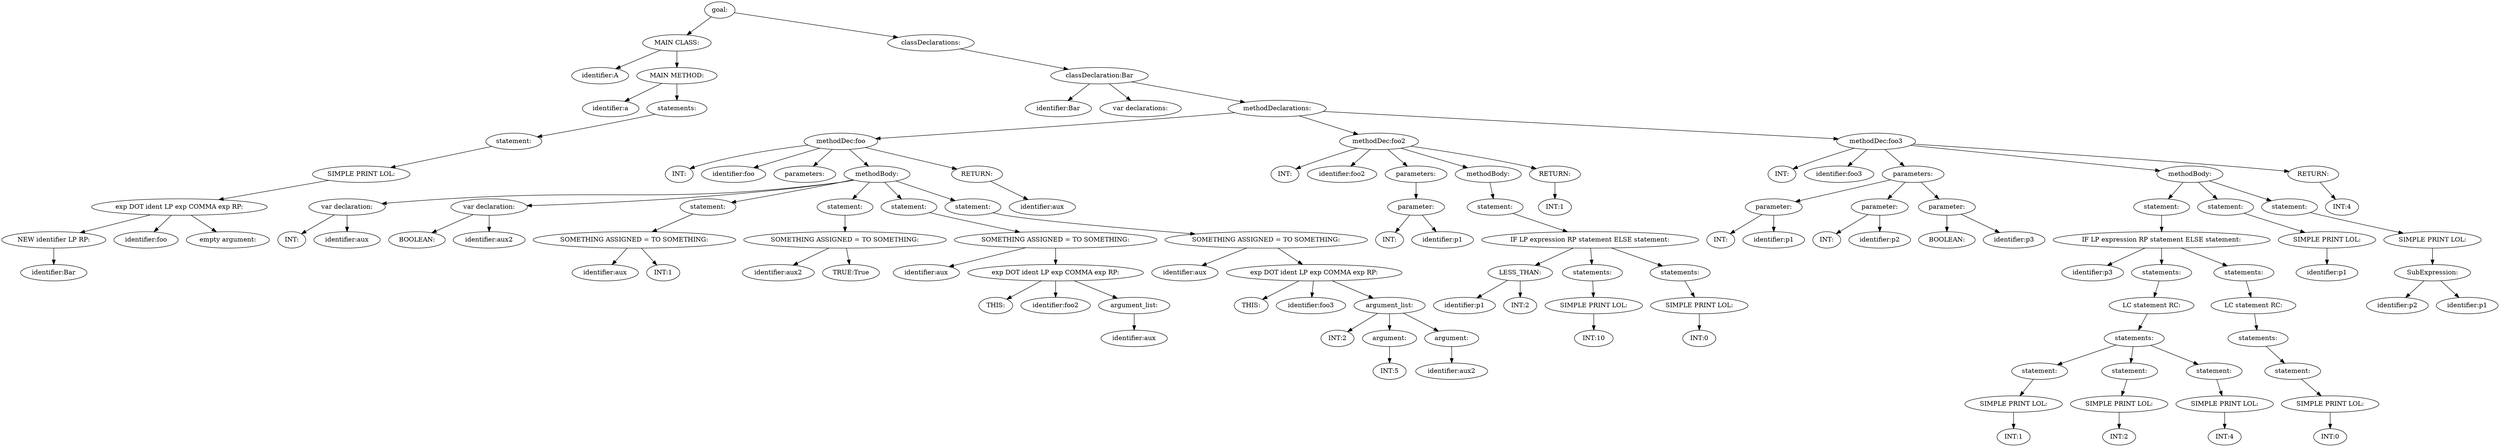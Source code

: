 digraph {
n0 [label="goal:"];
n1 [label="MAIN CLASS:"];
n2 [label="identifier:A"];
n1 -> n2
n3 [label="MAIN METHOD:"];
n4 [label="identifier:a"];
n3 -> n4
n5 [label="statements:"];
n6 [label="statement:"];
n7 [label="SIMPLE PRINT LOL:"];
n8 [label="exp DOT ident LP exp COMMA exp RP:"];
n9 [label="NEW identifier LP RP:"];
n10 [label="identifier:Bar"];
n9 -> n10
n8 -> n9
n11 [label="identifier:foo"];
n8 -> n11
n12 [label="empty argument:"];
n8 -> n12
n7 -> n8
n6 -> n7
n5 -> n6
n3 -> n5
n1 -> n3
n0 -> n1
n13 [label="classDeclarations:"];
n14 [label="classDeclaration:Bar"];
n15 [label="identifier:Bar"];
n14 -> n15
n16 [label="var declarations:"];
n14 -> n16
n17 [label="methodDeclarations:"];
n18 [label="methodDec:foo"];
n19 [label="INT:"];
n18 -> n19
n20 [label="identifier:foo"];
n18 -> n20
n21 [label="parameters:"];
n18 -> n21
n22 [label="methodBody:"];
n23 [label="var declaration:"];
n24 [label="INT:"];
n23 -> n24
n25 [label="identifier:aux"];
n23 -> n25
n22 -> n23
n26 [label="var declaration:"];
n27 [label="BOOLEAN:"];
n26 -> n27
n28 [label="identifier:aux2"];
n26 -> n28
n22 -> n26
n29 [label="statement:"];
n30 [label="SOMETHING ASSIGNED = TO SOMETHING:"];
n31 [label="identifier:aux"];
n30 -> n31
n32 [label="INT:1"];
n30 -> n32
n29 -> n30
n22 -> n29
n33 [label="statement:"];
n34 [label="SOMETHING ASSIGNED = TO SOMETHING:"];
n35 [label="identifier:aux2"];
n34 -> n35
n36 [label="TRUE:True"];
n34 -> n36
n33 -> n34
n22 -> n33
n37 [label="statement:"];
n38 [label="SOMETHING ASSIGNED = TO SOMETHING:"];
n39 [label="identifier:aux"];
n38 -> n39
n40 [label="exp DOT ident LP exp COMMA exp RP:"];
n41 [label="THIS:"];
n40 -> n41
n42 [label="identifier:foo2"];
n40 -> n42
n43 [label="argument_list:"];
n44 [label="identifier:aux"];
n43 -> n44
n40 -> n43
n38 -> n40
n37 -> n38
n22 -> n37
n45 [label="statement:"];
n46 [label="SOMETHING ASSIGNED = TO SOMETHING:"];
n47 [label="identifier:aux"];
n46 -> n47
n48 [label="exp DOT ident LP exp COMMA exp RP:"];
n49 [label="THIS:"];
n48 -> n49
n50 [label="identifier:foo3"];
n48 -> n50
n51 [label="argument_list:"];
n52 [label="INT:2"];
n51 -> n52
n53 [label="argument:"];
n54 [label="INT:5"];
n53 -> n54
n51 -> n53
n55 [label="argument:"];
n56 [label="identifier:aux2"];
n55 -> n56
n51 -> n55
n48 -> n51
n46 -> n48
n45 -> n46
n22 -> n45
n18 -> n22
n57 [label="RETURN:"];
n58 [label="identifier:aux"];
n57 -> n58
n18 -> n57
n17 -> n18
n59 [label="methodDec:foo2"];
n60 [label="INT:"];
n59 -> n60
n61 [label="identifier:foo2"];
n59 -> n61
n62 [label="parameters:"];
n63 [label="parameter:"];
n64 [label="INT:"];
n63 -> n64
n65 [label="identifier:p1"];
n63 -> n65
n62 -> n63
n59 -> n62
n66 [label="methodBody:"];
n67 [label="statement:"];
n68 [label="IF LP expression RP statement ELSE statement:"];
n69 [label="LESS_THAN:"];
n70 [label="identifier:p1"];
n69 -> n70
n71 [label="INT:2"];
n69 -> n71
n68 -> n69
n72 [label="statements:"];
n73 [label="SIMPLE PRINT LOL:"];
n74 [label="INT:10"];
n73 -> n74
n72 -> n73
n68 -> n72
n75 [label="statements:"];
n76 [label="SIMPLE PRINT LOL:"];
n77 [label="INT:0"];
n76 -> n77
n75 -> n76
n68 -> n75
n67 -> n68
n66 -> n67
n59 -> n66
n78 [label="RETURN:"];
n79 [label="INT:1"];
n78 -> n79
n59 -> n78
n17 -> n59
n80 [label="methodDec:foo3"];
n81 [label="INT:"];
n80 -> n81
n82 [label="identifier:foo3"];
n80 -> n82
n83 [label="parameters:"];
n84 [label="parameter:"];
n85 [label="INT:"];
n84 -> n85
n86 [label="identifier:p1"];
n84 -> n86
n83 -> n84
n87 [label="parameter:"];
n88 [label="INT:"];
n87 -> n88
n89 [label="identifier:p2"];
n87 -> n89
n83 -> n87
n90 [label="parameter:"];
n91 [label="BOOLEAN:"];
n90 -> n91
n92 [label="identifier:p3"];
n90 -> n92
n83 -> n90
n80 -> n83
n93 [label="methodBody:"];
n94 [label="statement:"];
n95 [label="IF LP expression RP statement ELSE statement:"];
n96 [label="identifier:p3"];
n95 -> n96
n97 [label="statements:"];
n98 [label="LC statement RC:"];
n99 [label="statements:"];
n100 [label="statement:"];
n101 [label="SIMPLE PRINT LOL:"];
n102 [label="INT:1"];
n101 -> n102
n100 -> n101
n99 -> n100
n103 [label="statement:"];
n104 [label="SIMPLE PRINT LOL:"];
n105 [label="INT:2"];
n104 -> n105
n103 -> n104
n99 -> n103
n106 [label="statement:"];
n107 [label="SIMPLE PRINT LOL:"];
n108 [label="INT:4"];
n107 -> n108
n106 -> n107
n99 -> n106
n98 -> n99
n97 -> n98
n95 -> n97
n109 [label="statements:"];
n110 [label="LC statement RC:"];
n111 [label="statements:"];
n112 [label="statement:"];
n113 [label="SIMPLE PRINT LOL:"];
n114 [label="INT:0"];
n113 -> n114
n112 -> n113
n111 -> n112
n110 -> n111
n109 -> n110
n95 -> n109
n94 -> n95
n93 -> n94
n115 [label="statement:"];
n116 [label="SIMPLE PRINT LOL:"];
n117 [label="identifier:p1"];
n116 -> n117
n115 -> n116
n93 -> n115
n118 [label="statement:"];
n119 [label="SIMPLE PRINT LOL:"];
n120 [label="SubExpression:"];
n121 [label="identifier:p2"];
n120 -> n121
n122 [label="identifier:p1"];
n120 -> n122
n119 -> n120
n118 -> n119
n93 -> n118
n80 -> n93
n123 [label="RETURN:"];
n124 [label="INT:4"];
n123 -> n124
n80 -> n123
n17 -> n80
n14 -> n17
n13 -> n14
n0 -> n13
}
